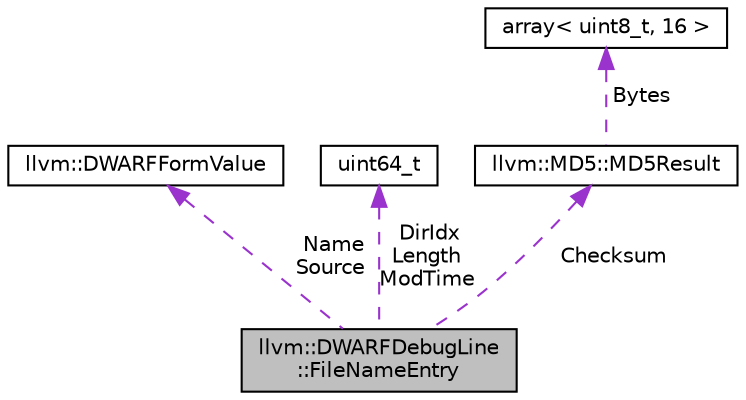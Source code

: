 digraph "llvm::DWARFDebugLine::FileNameEntry"
{
 // LATEX_PDF_SIZE
  bgcolor="transparent";
  edge [fontname="Helvetica",fontsize="10",labelfontname="Helvetica",labelfontsize="10"];
  node [fontname="Helvetica",fontsize="10",shape="box"];
  Node1 [label="llvm::DWARFDebugLine\l::FileNameEntry",height=0.2,width=0.4,color="black", fillcolor="grey75", style="filled", fontcolor="black",tooltip=" "];
  Node2 -> Node1 [dir="back",color="darkorchid3",fontsize="10",style="dashed",label=" Name\nSource" ,fontname="Helvetica"];
  Node2 [label="llvm::DWARFFormValue",height=0.2,width=0.4,color="black",URL="$classllvm_1_1DWARFFormValue.html",tooltip=" "];
  Node3 -> Node1 [dir="back",color="darkorchid3",fontsize="10",style="dashed",label=" DirIdx\nLength\nModTime" ,fontname="Helvetica"];
  Node3 [label="uint64_t",height=0.2,width=0.4,color="black",tooltip=" "];
  Node4 -> Node1 [dir="back",color="darkorchid3",fontsize="10",style="dashed",label=" Checksum" ,fontname="Helvetica"];
  Node4 [label="llvm::MD5::MD5Result",height=0.2,width=0.4,color="black",URL="$structllvm_1_1MD5_1_1MD5Result.html",tooltip=" "];
  Node5 -> Node4 [dir="back",color="darkorchid3",fontsize="10",style="dashed",label=" Bytes" ,fontname="Helvetica"];
  Node5 [label="array\< uint8_t, 16 \>",height=0.2,width=0.4,color="black",tooltip=" "];
}
